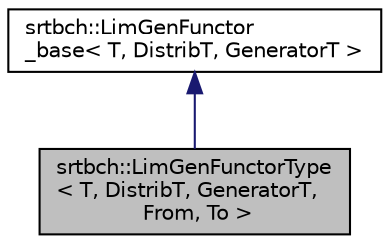 digraph "srtbch::LimGenFunctorType&lt; T, DistribT, GeneratorT, From, To &gt;"
{
  edge [fontname="Helvetica",fontsize="10",labelfontname="Helvetica",labelfontsize="10"];
  node [fontname="Helvetica",fontsize="10",shape=record];
  Node2 [label="srtbch::LimGenFunctorType\l\< T, DistribT, GeneratorT,\l From, To \>",height=0.2,width=0.4,color="black", fillcolor="grey75", style="filled", fontcolor="black"];
  Node3 -> Node2 [dir="back",color="midnightblue",fontsize="10",style="solid",fontname="Helvetica"];
  Node3 [label="srtbch::LimGenFunctor\l_base\< T, DistribT, GeneratorT \>",height=0.2,width=0.4,color="black", fillcolor="white", style="filled",URL="$classsrtbch_1_1LimGenFunctor__base.html"];
}
